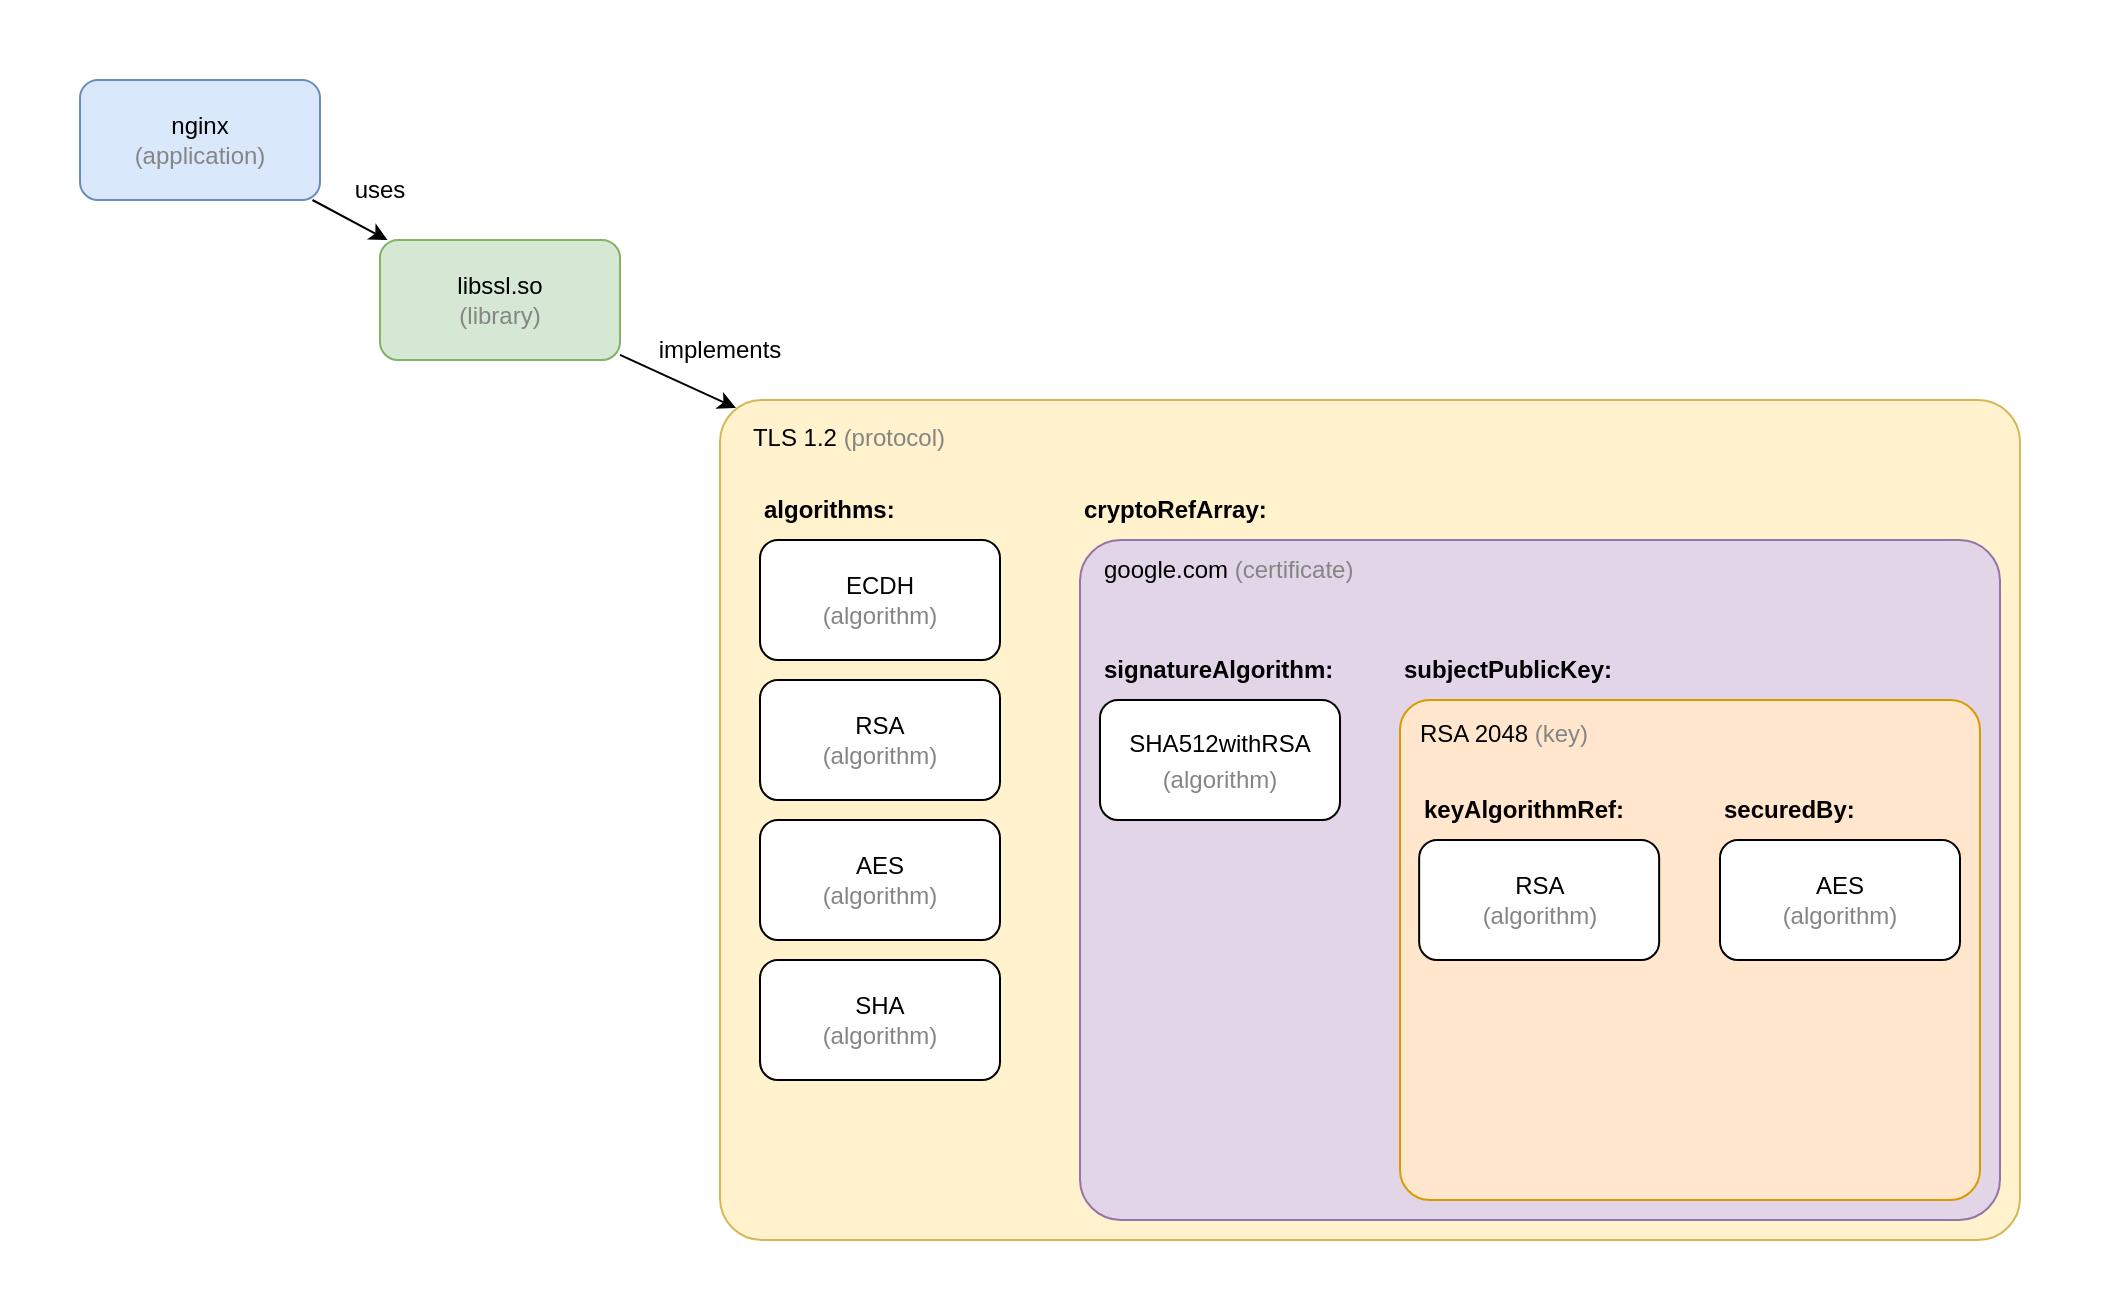 <mxfile version="21.6.5" type="device">
  <diagram name="Page-1" id="0mEOWaze2w2jlNGpqhiV">
    <mxGraphModel dx="1456" dy="1020" grid="1" gridSize="10" guides="1" tooltips="1" connect="1" arrows="1" fold="1" page="1" pageScale="1" pageWidth="3300" pageHeight="4681" math="0" shadow="0">
      <root>
        <mxCell id="0" />
        <mxCell id="1" parent="0" />
        <mxCell id="tQSp34hsLfUITRJQlQNc-29" value="" style="rounded=0;whiteSpace=wrap;html=1;strokeColor=none;" vertex="1" parent="1">
          <mxGeometry x="120" y="200" width="1050" height="650" as="geometry" />
        </mxCell>
        <mxCell id="tQSp34hsLfUITRJQlQNc-10" style="rounded=0;orthogonalLoop=1;jettySize=auto;html=1;" edge="1" parent="1" source="tQSp34hsLfUITRJQlQNc-1" target="tQSp34hsLfUITRJQlQNc-2">
          <mxGeometry relative="1" as="geometry" />
        </mxCell>
        <mxCell id="tQSp34hsLfUITRJQlQNc-1" value="nginx &lt;br&gt;&lt;font color=&quot;#858585&quot;&gt;(application)&lt;/font&gt;" style="rounded=1;whiteSpace=wrap;html=1;fillColor=#dae8fc;strokeColor=#6c8ebf;" vertex="1" parent="1">
          <mxGeometry x="160" y="240" width="120" height="60" as="geometry" />
        </mxCell>
        <mxCell id="tQSp34hsLfUITRJQlQNc-11" style="rounded=0;orthogonalLoop=1;jettySize=auto;html=1;entryX=0;entryY=0;entryDx=0;entryDy=0;" edge="1" parent="1" source="tQSp34hsLfUITRJQlQNc-2" target="tQSp34hsLfUITRJQlQNc-9">
          <mxGeometry relative="1" as="geometry">
            <mxPoint x="490" y="410" as="targetPoint" />
          </mxGeometry>
        </mxCell>
        <mxCell id="tQSp34hsLfUITRJQlQNc-2" value="libssl.so&lt;br&gt;&lt;font color=&quot;#858585&quot;&gt;(library)&lt;/font&gt;" style="rounded=1;whiteSpace=wrap;html=1;fillColor=#d5e8d4;strokeColor=#82b366;" vertex="1" parent="1">
          <mxGeometry x="310" y="320" width="120" height="60" as="geometry" />
        </mxCell>
        <mxCell id="tQSp34hsLfUITRJQlQNc-3" value="" style="rounded=1;whiteSpace=wrap;html=1;fillColor=#fff2cc;strokeColor=#d6b656;align=left;verticalAlign=top;arcSize=5;" vertex="1" parent="1">
          <mxGeometry x="480" y="400" width="650" height="420" as="geometry" />
        </mxCell>
        <mxCell id="tQSp34hsLfUITRJQlQNc-5" value="ECDH&lt;br&gt;&lt;font color=&quot;#858585&quot;&gt;(algorithm)&lt;/font&gt;" style="rounded=1;whiteSpace=wrap;html=1;" vertex="1" parent="1">
          <mxGeometry x="500" y="470" width="120" height="60" as="geometry" />
        </mxCell>
        <mxCell id="tQSp34hsLfUITRJQlQNc-6" value="RSA&lt;br&gt;&lt;font color=&quot;#858585&quot;&gt;(algorithm)&lt;/font&gt;" style="rounded=1;whiteSpace=wrap;html=1;" vertex="1" parent="1">
          <mxGeometry x="500" y="540" width="120" height="60" as="geometry" />
        </mxCell>
        <mxCell id="tQSp34hsLfUITRJQlQNc-7" value="AES&lt;br&gt;&lt;font color=&quot;#858585&quot;&gt;(algorithm)&lt;/font&gt;" style="rounded=1;whiteSpace=wrap;html=1;" vertex="1" parent="1">
          <mxGeometry x="500" y="610" width="120" height="60" as="geometry" />
        </mxCell>
        <mxCell id="tQSp34hsLfUITRJQlQNc-8" value="SHA&lt;br&gt;&lt;font color=&quot;#858585&quot;&gt;(algorithm)&lt;/font&gt;" style="rounded=1;whiteSpace=wrap;html=1;" vertex="1" parent="1">
          <mxGeometry x="500" y="680" width="120" height="60" as="geometry" />
        </mxCell>
        <mxCell id="tQSp34hsLfUITRJQlQNc-9" value="&amp;nbsp; TLS 1.2 &lt;font color=&quot;#858585&quot;&gt;(protocol)&lt;/font&gt;" style="text;html=1;strokeColor=none;fillColor=none;align=left;verticalAlign=middle;whiteSpace=wrap;rounded=0;" vertex="1" parent="1">
          <mxGeometry x="488" y="404" width="122" height="30" as="geometry" />
        </mxCell>
        <mxCell id="tQSp34hsLfUITRJQlQNc-12" value="algorithms:" style="text;html=1;strokeColor=none;fillColor=none;align=left;verticalAlign=middle;whiteSpace=wrap;rounded=0;fontStyle=1" vertex="1" parent="1">
          <mxGeometry x="500" y="450" width="120" height="10" as="geometry" />
        </mxCell>
        <mxCell id="tQSp34hsLfUITRJQlQNc-13" value="cryptoRefArray:" style="text;html=1;strokeColor=none;fillColor=none;align=left;verticalAlign=middle;whiteSpace=wrap;rounded=0;fontStyle=1" vertex="1" parent="1">
          <mxGeometry x="660" y="450" width="120" height="10" as="geometry" />
        </mxCell>
        <mxCell id="tQSp34hsLfUITRJQlQNc-14" value="" style="rounded=1;whiteSpace=wrap;html=1;fillColor=#e1d5e7;strokeColor=#9673a6;arcSize=6;" vertex="1" parent="1">
          <mxGeometry x="660" y="470" width="460" height="340" as="geometry" />
        </mxCell>
        <mxCell id="tQSp34hsLfUITRJQlQNc-15" value="google.com &lt;font color=&quot;#858585&quot;&gt;(certificate)&lt;/font&gt;" style="text;html=1;strokeColor=none;fillColor=none;align=left;verticalAlign=middle;whiteSpace=wrap;rounded=0;" vertex="1" parent="1">
          <mxGeometry x="670" y="470" width="150" height="30" as="geometry" />
        </mxCell>
        <mxCell id="tQSp34hsLfUITRJQlQNc-16" value="&lt;div style=&quot;line-height: 18px;&quot;&gt;SHA512withRSA&lt;/div&gt;&lt;div style=&quot;line-height: 18px;&quot;&gt;&lt;font color=&quot;#858585&quot;&gt;(algorithm)&lt;/font&gt;&lt;br&gt;&lt;/div&gt;" style="rounded=1;whiteSpace=wrap;html=1;" vertex="1" parent="1">
          <mxGeometry x="670" y="550" width="120" height="60" as="geometry" />
        </mxCell>
        <mxCell id="tQSp34hsLfUITRJQlQNc-21" value="signatureAlgorithm:" style="text;html=1;strokeColor=none;fillColor=none;align=left;verticalAlign=middle;whiteSpace=wrap;rounded=0;fontStyle=1" vertex="1" parent="1">
          <mxGeometry x="670" y="530" width="120" height="10" as="geometry" />
        </mxCell>
        <mxCell id="tQSp34hsLfUITRJQlQNc-22" value="subjectPublicKey:" style="text;html=1;strokeColor=none;fillColor=none;align=left;verticalAlign=middle;whiteSpace=wrap;rounded=0;fontStyle=1" vertex="1" parent="1">
          <mxGeometry x="820" y="530" width="120" height="10" as="geometry" />
        </mxCell>
        <mxCell id="tQSp34hsLfUITRJQlQNc-17" value="&lt;div style=&quot;line-height: 18px;&quot;&gt;&lt;br&gt;&lt;/div&gt;" style="rounded=1;whiteSpace=wrap;html=1;fillColor=#ffe6cc;strokeColor=#d79b00;arcSize=6;" vertex="1" parent="1">
          <mxGeometry x="820" y="550" width="290" height="250" as="geometry" />
        </mxCell>
        <mxCell id="tQSp34hsLfUITRJQlQNc-18" value="RSA 2048 &lt;font color=&quot;#858585&quot;&gt;(key)&lt;/font&gt;" style="text;html=1;strokeColor=none;fillColor=none;align=left;verticalAlign=middle;whiteSpace=wrap;rounded=0;" vertex="1" parent="1">
          <mxGeometry x="828.158" y="550" width="163.158" height="34.091" as="geometry" />
        </mxCell>
        <mxCell id="tQSp34hsLfUITRJQlQNc-23" value="keyAlgorithmRef:" style="text;html=1;strokeColor=none;fillColor=none;align=left;verticalAlign=middle;whiteSpace=wrap;rounded=0;fontStyle=1" vertex="1" parent="1">
          <mxGeometry x="829.583" y="600" width="161.739" height="10" as="geometry" />
        </mxCell>
        <mxCell id="tQSp34hsLfUITRJQlQNc-25" value="RSA&lt;br&gt;&lt;font color=&quot;#858585&quot;&gt;(algorithm)&lt;/font&gt;" style="rounded=1;whiteSpace=wrap;html=1;" vertex="1" parent="1">
          <mxGeometry x="829.58" y="620" width="120" height="60" as="geometry" />
        </mxCell>
        <mxCell id="tQSp34hsLfUITRJQlQNc-26" value="securedBy:" style="text;html=1;strokeColor=none;fillColor=none;align=left;verticalAlign=middle;whiteSpace=wrap;rounded=0;fontStyle=1" vertex="1" parent="1">
          <mxGeometry x="980" y="600" width="120" height="10" as="geometry" />
        </mxCell>
        <mxCell id="tQSp34hsLfUITRJQlQNc-28" value="AES&lt;br&gt;&lt;font color=&quot;#858585&quot;&gt;(algorithm)&lt;/font&gt;" style="rounded=1;whiteSpace=wrap;html=1;" vertex="1" parent="1">
          <mxGeometry x="980" y="620" width="120" height="60" as="geometry" />
        </mxCell>
        <mxCell id="tQSp34hsLfUITRJQlQNc-30" value="uses" style="text;html=1;strokeColor=none;fillColor=none;align=center;verticalAlign=middle;whiteSpace=wrap;rounded=0;" vertex="1" parent="1">
          <mxGeometry x="280" y="280" width="60" height="30" as="geometry" />
        </mxCell>
        <mxCell id="tQSp34hsLfUITRJQlQNc-31" value="implements" style="text;html=1;strokeColor=none;fillColor=none;align=center;verticalAlign=middle;whiteSpace=wrap;rounded=0;" vertex="1" parent="1">
          <mxGeometry x="450" y="360" width="60" height="30" as="geometry" />
        </mxCell>
      </root>
    </mxGraphModel>
  </diagram>
</mxfile>
